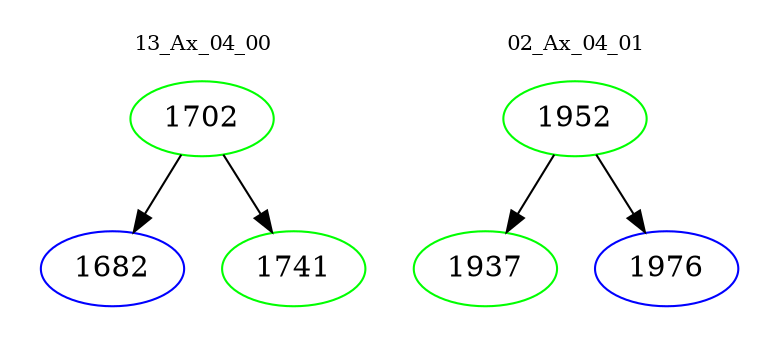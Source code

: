 digraph{
subgraph cluster_0 {
color = white
label = "13_Ax_04_00";
fontsize=10;
T0_1702 [label="1702", color="green"]
T0_1702 -> T0_1682 [color="black"]
T0_1682 [label="1682", color="blue"]
T0_1702 -> T0_1741 [color="black"]
T0_1741 [label="1741", color="green"]
}
subgraph cluster_1 {
color = white
label = "02_Ax_04_01";
fontsize=10;
T1_1952 [label="1952", color="green"]
T1_1952 -> T1_1937 [color="black"]
T1_1937 [label="1937", color="green"]
T1_1952 -> T1_1976 [color="black"]
T1_1976 [label="1976", color="blue"]
}
}
